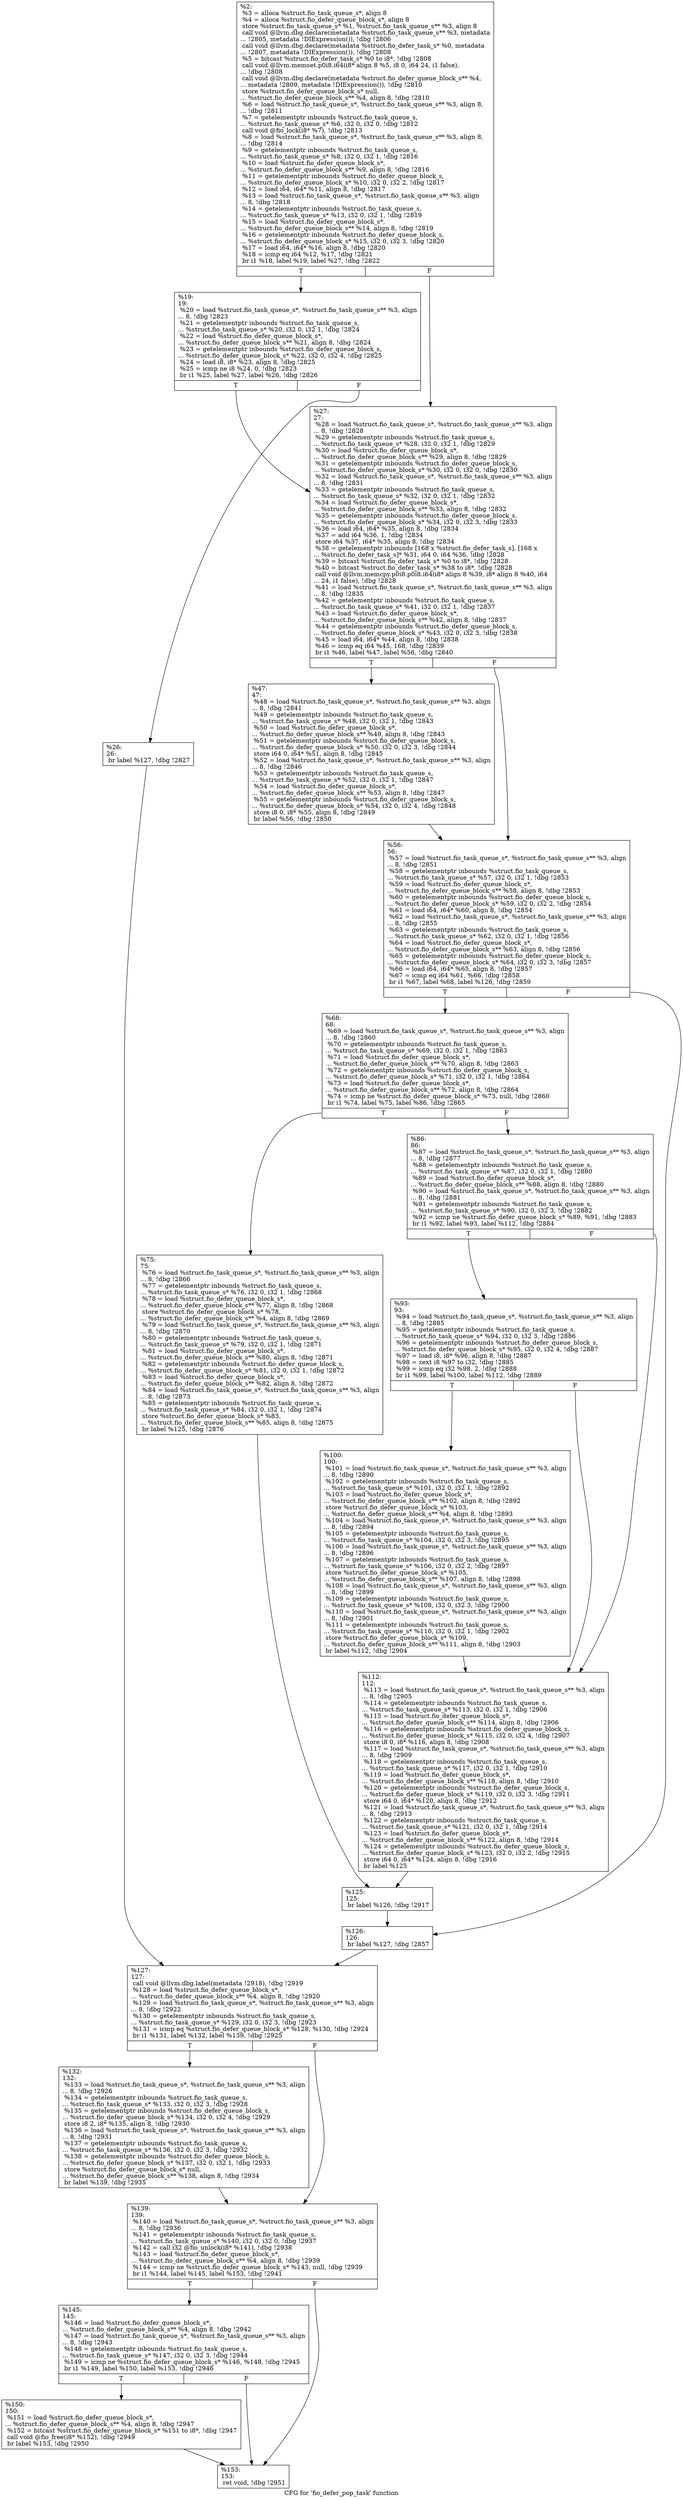 digraph "CFG for 'fio_defer_pop_task' function" {
	label="CFG for 'fio_defer_pop_task' function";

	Node0x556851457d30 [shape=record,label="{%2:\l  %3 = alloca %struct.fio_task_queue_s*, align 8\l  %4 = alloca %struct.fio_defer_queue_block_s*, align 8\l  store %struct.fio_task_queue_s* %1, %struct.fio_task_queue_s** %3, align 8\l  call void @llvm.dbg.declare(metadata %struct.fio_task_queue_s** %3, metadata\l... !2805, metadata !DIExpression()), !dbg !2806\l  call void @llvm.dbg.declare(metadata %struct.fio_defer_task_s* %0, metadata\l... !2807, metadata !DIExpression()), !dbg !2808\l  %5 = bitcast %struct.fio_defer_task_s* %0 to i8*, !dbg !2808\l  call void @llvm.memset.p0i8.i64(i8* align 8 %5, i8 0, i64 24, i1 false),\l... !dbg !2808\l  call void @llvm.dbg.declare(metadata %struct.fio_defer_queue_block_s** %4,\l... metadata !2809, metadata !DIExpression()), !dbg !2810\l  store %struct.fio_defer_queue_block_s* null,\l... %struct.fio_defer_queue_block_s** %4, align 8, !dbg !2810\l  %6 = load %struct.fio_task_queue_s*, %struct.fio_task_queue_s** %3, align 8,\l... !dbg !2811\l  %7 = getelementptr inbounds %struct.fio_task_queue_s,\l... %struct.fio_task_queue_s* %6, i32 0, i32 0, !dbg !2812\l  call void @fio_lock(i8* %7), !dbg !2813\l  %8 = load %struct.fio_task_queue_s*, %struct.fio_task_queue_s** %3, align 8,\l... !dbg !2814\l  %9 = getelementptr inbounds %struct.fio_task_queue_s,\l... %struct.fio_task_queue_s* %8, i32 0, i32 1, !dbg !2816\l  %10 = load %struct.fio_defer_queue_block_s*,\l... %struct.fio_defer_queue_block_s** %9, align 8, !dbg !2816\l  %11 = getelementptr inbounds %struct.fio_defer_queue_block_s,\l... %struct.fio_defer_queue_block_s* %10, i32 0, i32 2, !dbg !2817\l  %12 = load i64, i64* %11, align 8, !dbg !2817\l  %13 = load %struct.fio_task_queue_s*, %struct.fio_task_queue_s** %3, align\l... 8, !dbg !2818\l  %14 = getelementptr inbounds %struct.fio_task_queue_s,\l... %struct.fio_task_queue_s* %13, i32 0, i32 1, !dbg !2819\l  %15 = load %struct.fio_defer_queue_block_s*,\l... %struct.fio_defer_queue_block_s** %14, align 8, !dbg !2819\l  %16 = getelementptr inbounds %struct.fio_defer_queue_block_s,\l... %struct.fio_defer_queue_block_s* %15, i32 0, i32 3, !dbg !2820\l  %17 = load i64, i64* %16, align 8, !dbg !2820\l  %18 = icmp eq i64 %12, %17, !dbg !2821\l  br i1 %18, label %19, label %27, !dbg !2822\l|{<s0>T|<s1>F}}"];
	Node0x556851457d30:s0 -> Node0x5568514590e0;
	Node0x556851457d30:s1 -> Node0x556851459180;
	Node0x5568514590e0 [shape=record,label="{%19:\l19:                                               \l  %20 = load %struct.fio_task_queue_s*, %struct.fio_task_queue_s** %3, align\l... 8, !dbg !2823\l  %21 = getelementptr inbounds %struct.fio_task_queue_s,\l... %struct.fio_task_queue_s* %20, i32 0, i32 1, !dbg !2824\l  %22 = load %struct.fio_defer_queue_block_s*,\l... %struct.fio_defer_queue_block_s** %21, align 8, !dbg !2824\l  %23 = getelementptr inbounds %struct.fio_defer_queue_block_s,\l... %struct.fio_defer_queue_block_s* %22, i32 0, i32 4, !dbg !2825\l  %24 = load i8, i8* %23, align 8, !dbg !2825\l  %25 = icmp ne i8 %24, 0, !dbg !2823\l  br i1 %25, label %27, label %26, !dbg !2826\l|{<s0>T|<s1>F}}"];
	Node0x5568514590e0:s0 -> Node0x556851459180;
	Node0x5568514590e0:s1 -> Node0x556851459130;
	Node0x556851459130 [shape=record,label="{%26:\l26:                                               \l  br label %127, !dbg !2827\l}"];
	Node0x556851459130 -> Node0x5568514594f0;
	Node0x556851459180 [shape=record,label="{%27:\l27:                                               \l  %28 = load %struct.fio_task_queue_s*, %struct.fio_task_queue_s** %3, align\l... 8, !dbg !2828\l  %29 = getelementptr inbounds %struct.fio_task_queue_s,\l... %struct.fio_task_queue_s* %28, i32 0, i32 1, !dbg !2829\l  %30 = load %struct.fio_defer_queue_block_s*,\l... %struct.fio_defer_queue_block_s** %29, align 8, !dbg !2829\l  %31 = getelementptr inbounds %struct.fio_defer_queue_block_s,\l... %struct.fio_defer_queue_block_s* %30, i32 0, i32 0, !dbg !2830\l  %32 = load %struct.fio_task_queue_s*, %struct.fio_task_queue_s** %3, align\l... 8, !dbg !2831\l  %33 = getelementptr inbounds %struct.fio_task_queue_s,\l... %struct.fio_task_queue_s* %32, i32 0, i32 1, !dbg !2832\l  %34 = load %struct.fio_defer_queue_block_s*,\l... %struct.fio_defer_queue_block_s** %33, align 8, !dbg !2832\l  %35 = getelementptr inbounds %struct.fio_defer_queue_block_s,\l... %struct.fio_defer_queue_block_s* %34, i32 0, i32 3, !dbg !2833\l  %36 = load i64, i64* %35, align 8, !dbg !2834\l  %37 = add i64 %36, 1, !dbg !2834\l  store i64 %37, i64* %35, align 8, !dbg !2834\l  %38 = getelementptr inbounds [168 x %struct.fio_defer_task_s], [168 x\l... %struct.fio_defer_task_s]* %31, i64 0, i64 %36, !dbg !2828\l  %39 = bitcast %struct.fio_defer_task_s* %0 to i8*, !dbg !2828\l  %40 = bitcast %struct.fio_defer_task_s* %38 to i8*, !dbg !2828\l  call void @llvm.memcpy.p0i8.p0i8.i64(i8* align 8 %39, i8* align 8 %40, i64\l... 24, i1 false), !dbg !2828\l  %41 = load %struct.fio_task_queue_s*, %struct.fio_task_queue_s** %3, align\l... 8, !dbg !2835\l  %42 = getelementptr inbounds %struct.fio_task_queue_s,\l... %struct.fio_task_queue_s* %41, i32 0, i32 1, !dbg !2837\l  %43 = load %struct.fio_defer_queue_block_s*,\l... %struct.fio_defer_queue_block_s** %42, align 8, !dbg !2837\l  %44 = getelementptr inbounds %struct.fio_defer_queue_block_s,\l... %struct.fio_defer_queue_block_s* %43, i32 0, i32 3, !dbg !2838\l  %45 = load i64, i64* %44, align 8, !dbg !2838\l  %46 = icmp eq i64 %45, 168, !dbg !2839\l  br i1 %46, label %47, label %56, !dbg !2840\l|{<s0>T|<s1>F}}"];
	Node0x556851459180:s0 -> Node0x5568514591d0;
	Node0x556851459180:s1 -> Node0x556851459220;
	Node0x5568514591d0 [shape=record,label="{%47:\l47:                                               \l  %48 = load %struct.fio_task_queue_s*, %struct.fio_task_queue_s** %3, align\l... 8, !dbg !2841\l  %49 = getelementptr inbounds %struct.fio_task_queue_s,\l... %struct.fio_task_queue_s* %48, i32 0, i32 1, !dbg !2843\l  %50 = load %struct.fio_defer_queue_block_s*,\l... %struct.fio_defer_queue_block_s** %49, align 8, !dbg !2843\l  %51 = getelementptr inbounds %struct.fio_defer_queue_block_s,\l... %struct.fio_defer_queue_block_s* %50, i32 0, i32 3, !dbg !2844\l  store i64 0, i64* %51, align 8, !dbg !2845\l  %52 = load %struct.fio_task_queue_s*, %struct.fio_task_queue_s** %3, align\l... 8, !dbg !2846\l  %53 = getelementptr inbounds %struct.fio_task_queue_s,\l... %struct.fio_task_queue_s* %52, i32 0, i32 1, !dbg !2847\l  %54 = load %struct.fio_defer_queue_block_s*,\l... %struct.fio_defer_queue_block_s** %53, align 8, !dbg !2847\l  %55 = getelementptr inbounds %struct.fio_defer_queue_block_s,\l... %struct.fio_defer_queue_block_s* %54, i32 0, i32 4, !dbg !2848\l  store i8 0, i8* %55, align 8, !dbg !2849\l  br label %56, !dbg !2850\l}"];
	Node0x5568514591d0 -> Node0x556851459220;
	Node0x556851459220 [shape=record,label="{%56:\l56:                                               \l  %57 = load %struct.fio_task_queue_s*, %struct.fio_task_queue_s** %3, align\l... 8, !dbg !2851\l  %58 = getelementptr inbounds %struct.fio_task_queue_s,\l... %struct.fio_task_queue_s* %57, i32 0, i32 1, !dbg !2853\l  %59 = load %struct.fio_defer_queue_block_s*,\l... %struct.fio_defer_queue_block_s** %58, align 8, !dbg !2853\l  %60 = getelementptr inbounds %struct.fio_defer_queue_block_s,\l... %struct.fio_defer_queue_block_s* %59, i32 0, i32 2, !dbg !2854\l  %61 = load i64, i64* %60, align 8, !dbg !2854\l  %62 = load %struct.fio_task_queue_s*, %struct.fio_task_queue_s** %3, align\l... 8, !dbg !2855\l  %63 = getelementptr inbounds %struct.fio_task_queue_s,\l... %struct.fio_task_queue_s* %62, i32 0, i32 1, !dbg !2856\l  %64 = load %struct.fio_defer_queue_block_s*,\l... %struct.fio_defer_queue_block_s** %63, align 8, !dbg !2856\l  %65 = getelementptr inbounds %struct.fio_defer_queue_block_s,\l... %struct.fio_defer_queue_block_s* %64, i32 0, i32 3, !dbg !2857\l  %66 = load i64, i64* %65, align 8, !dbg !2857\l  %67 = icmp eq i64 %61, %66, !dbg !2858\l  br i1 %67, label %68, label %126, !dbg !2859\l|{<s0>T|<s1>F}}"];
	Node0x556851459220:s0 -> Node0x556851459270;
	Node0x556851459220:s1 -> Node0x5568514594a0;
	Node0x556851459270 [shape=record,label="{%68:\l68:                                               \l  %69 = load %struct.fio_task_queue_s*, %struct.fio_task_queue_s** %3, align\l... 8, !dbg !2860\l  %70 = getelementptr inbounds %struct.fio_task_queue_s,\l... %struct.fio_task_queue_s* %69, i32 0, i32 1, !dbg !2863\l  %71 = load %struct.fio_defer_queue_block_s*,\l... %struct.fio_defer_queue_block_s** %70, align 8, !dbg !2863\l  %72 = getelementptr inbounds %struct.fio_defer_queue_block_s,\l... %struct.fio_defer_queue_block_s* %71, i32 0, i32 1, !dbg !2864\l  %73 = load %struct.fio_defer_queue_block_s*,\l... %struct.fio_defer_queue_block_s** %72, align 8, !dbg !2864\l  %74 = icmp ne %struct.fio_defer_queue_block_s* %73, null, !dbg !2860\l  br i1 %74, label %75, label %86, !dbg !2865\l|{<s0>T|<s1>F}}"];
	Node0x556851459270:s0 -> Node0x5568514592c0;
	Node0x556851459270:s1 -> Node0x556851459310;
	Node0x5568514592c0 [shape=record,label="{%75:\l75:                                               \l  %76 = load %struct.fio_task_queue_s*, %struct.fio_task_queue_s** %3, align\l... 8, !dbg !2866\l  %77 = getelementptr inbounds %struct.fio_task_queue_s,\l... %struct.fio_task_queue_s* %76, i32 0, i32 1, !dbg !2868\l  %78 = load %struct.fio_defer_queue_block_s*,\l... %struct.fio_defer_queue_block_s** %77, align 8, !dbg !2868\l  store %struct.fio_defer_queue_block_s* %78,\l... %struct.fio_defer_queue_block_s** %4, align 8, !dbg !2869\l  %79 = load %struct.fio_task_queue_s*, %struct.fio_task_queue_s** %3, align\l... 8, !dbg !2870\l  %80 = getelementptr inbounds %struct.fio_task_queue_s,\l... %struct.fio_task_queue_s* %79, i32 0, i32 1, !dbg !2871\l  %81 = load %struct.fio_defer_queue_block_s*,\l... %struct.fio_defer_queue_block_s** %80, align 8, !dbg !2871\l  %82 = getelementptr inbounds %struct.fio_defer_queue_block_s,\l... %struct.fio_defer_queue_block_s* %81, i32 0, i32 1, !dbg !2872\l  %83 = load %struct.fio_defer_queue_block_s*,\l... %struct.fio_defer_queue_block_s** %82, align 8, !dbg !2872\l  %84 = load %struct.fio_task_queue_s*, %struct.fio_task_queue_s** %3, align\l... 8, !dbg !2873\l  %85 = getelementptr inbounds %struct.fio_task_queue_s,\l... %struct.fio_task_queue_s* %84, i32 0, i32 1, !dbg !2874\l  store %struct.fio_defer_queue_block_s* %83,\l... %struct.fio_defer_queue_block_s** %85, align 8, !dbg !2875\l  br label %125, !dbg !2876\l}"];
	Node0x5568514592c0 -> Node0x556851459450;
	Node0x556851459310 [shape=record,label="{%86:\l86:                                               \l  %87 = load %struct.fio_task_queue_s*, %struct.fio_task_queue_s** %3, align\l... 8, !dbg !2877\l  %88 = getelementptr inbounds %struct.fio_task_queue_s,\l... %struct.fio_task_queue_s* %87, i32 0, i32 1, !dbg !2880\l  %89 = load %struct.fio_defer_queue_block_s*,\l... %struct.fio_defer_queue_block_s** %88, align 8, !dbg !2880\l  %90 = load %struct.fio_task_queue_s*, %struct.fio_task_queue_s** %3, align\l... 8, !dbg !2881\l  %91 = getelementptr inbounds %struct.fio_task_queue_s,\l... %struct.fio_task_queue_s* %90, i32 0, i32 3, !dbg !2882\l  %92 = icmp ne %struct.fio_defer_queue_block_s* %89, %91, !dbg !2883\l  br i1 %92, label %93, label %112, !dbg !2884\l|{<s0>T|<s1>F}}"];
	Node0x556851459310:s0 -> Node0x556851459360;
	Node0x556851459310:s1 -> Node0x556851459400;
	Node0x556851459360 [shape=record,label="{%93:\l93:                                               \l  %94 = load %struct.fio_task_queue_s*, %struct.fio_task_queue_s** %3, align\l... 8, !dbg !2885\l  %95 = getelementptr inbounds %struct.fio_task_queue_s,\l... %struct.fio_task_queue_s* %94, i32 0, i32 3, !dbg !2886\l  %96 = getelementptr inbounds %struct.fio_defer_queue_block_s,\l... %struct.fio_defer_queue_block_s* %95, i32 0, i32 4, !dbg !2887\l  %97 = load i8, i8* %96, align 8, !dbg !2887\l  %98 = zext i8 %97 to i32, !dbg !2885\l  %99 = icmp eq i32 %98, 2, !dbg !2888\l  br i1 %99, label %100, label %112, !dbg !2889\l|{<s0>T|<s1>F}}"];
	Node0x556851459360:s0 -> Node0x5568514593b0;
	Node0x556851459360:s1 -> Node0x556851459400;
	Node0x5568514593b0 [shape=record,label="{%100:\l100:                                              \l  %101 = load %struct.fio_task_queue_s*, %struct.fio_task_queue_s** %3, align\l... 8, !dbg !2890\l  %102 = getelementptr inbounds %struct.fio_task_queue_s,\l... %struct.fio_task_queue_s* %101, i32 0, i32 1, !dbg !2892\l  %103 = load %struct.fio_defer_queue_block_s*,\l... %struct.fio_defer_queue_block_s** %102, align 8, !dbg !2892\l  store %struct.fio_defer_queue_block_s* %103,\l... %struct.fio_defer_queue_block_s** %4, align 8, !dbg !2893\l  %104 = load %struct.fio_task_queue_s*, %struct.fio_task_queue_s** %3, align\l... 8, !dbg !2894\l  %105 = getelementptr inbounds %struct.fio_task_queue_s,\l... %struct.fio_task_queue_s* %104, i32 0, i32 3, !dbg !2895\l  %106 = load %struct.fio_task_queue_s*, %struct.fio_task_queue_s** %3, align\l... 8, !dbg !2896\l  %107 = getelementptr inbounds %struct.fio_task_queue_s,\l... %struct.fio_task_queue_s* %106, i32 0, i32 2, !dbg !2897\l  store %struct.fio_defer_queue_block_s* %105,\l... %struct.fio_defer_queue_block_s** %107, align 8, !dbg !2898\l  %108 = load %struct.fio_task_queue_s*, %struct.fio_task_queue_s** %3, align\l... 8, !dbg !2899\l  %109 = getelementptr inbounds %struct.fio_task_queue_s,\l... %struct.fio_task_queue_s* %108, i32 0, i32 3, !dbg !2900\l  %110 = load %struct.fio_task_queue_s*, %struct.fio_task_queue_s** %3, align\l... 8, !dbg !2901\l  %111 = getelementptr inbounds %struct.fio_task_queue_s,\l... %struct.fio_task_queue_s* %110, i32 0, i32 1, !dbg !2902\l  store %struct.fio_defer_queue_block_s* %109,\l... %struct.fio_defer_queue_block_s** %111, align 8, !dbg !2903\l  br label %112, !dbg !2904\l}"];
	Node0x5568514593b0 -> Node0x556851459400;
	Node0x556851459400 [shape=record,label="{%112:\l112:                                              \l  %113 = load %struct.fio_task_queue_s*, %struct.fio_task_queue_s** %3, align\l... 8, !dbg !2905\l  %114 = getelementptr inbounds %struct.fio_task_queue_s,\l... %struct.fio_task_queue_s* %113, i32 0, i32 1, !dbg !2906\l  %115 = load %struct.fio_defer_queue_block_s*,\l... %struct.fio_defer_queue_block_s** %114, align 8, !dbg !2906\l  %116 = getelementptr inbounds %struct.fio_defer_queue_block_s,\l... %struct.fio_defer_queue_block_s* %115, i32 0, i32 4, !dbg !2907\l  store i8 0, i8* %116, align 8, !dbg !2908\l  %117 = load %struct.fio_task_queue_s*, %struct.fio_task_queue_s** %3, align\l... 8, !dbg !2909\l  %118 = getelementptr inbounds %struct.fio_task_queue_s,\l... %struct.fio_task_queue_s* %117, i32 0, i32 1, !dbg !2910\l  %119 = load %struct.fio_defer_queue_block_s*,\l... %struct.fio_defer_queue_block_s** %118, align 8, !dbg !2910\l  %120 = getelementptr inbounds %struct.fio_defer_queue_block_s,\l... %struct.fio_defer_queue_block_s* %119, i32 0, i32 3, !dbg !2911\l  store i64 0, i64* %120, align 8, !dbg !2912\l  %121 = load %struct.fio_task_queue_s*, %struct.fio_task_queue_s** %3, align\l... 8, !dbg !2913\l  %122 = getelementptr inbounds %struct.fio_task_queue_s,\l... %struct.fio_task_queue_s* %121, i32 0, i32 1, !dbg !2914\l  %123 = load %struct.fio_defer_queue_block_s*,\l... %struct.fio_defer_queue_block_s** %122, align 8, !dbg !2914\l  %124 = getelementptr inbounds %struct.fio_defer_queue_block_s,\l... %struct.fio_defer_queue_block_s* %123, i32 0, i32 2, !dbg !2915\l  store i64 0, i64* %124, align 8, !dbg !2916\l  br label %125\l}"];
	Node0x556851459400 -> Node0x556851459450;
	Node0x556851459450 [shape=record,label="{%125:\l125:                                              \l  br label %126, !dbg !2917\l}"];
	Node0x556851459450 -> Node0x5568514594a0;
	Node0x5568514594a0 [shape=record,label="{%126:\l126:                                              \l  br label %127, !dbg !2857\l}"];
	Node0x5568514594a0 -> Node0x5568514594f0;
	Node0x5568514594f0 [shape=record,label="{%127:\l127:                                              \l  call void @llvm.dbg.label(metadata !2918), !dbg !2919\l  %128 = load %struct.fio_defer_queue_block_s*,\l... %struct.fio_defer_queue_block_s** %4, align 8, !dbg !2920\l  %129 = load %struct.fio_task_queue_s*, %struct.fio_task_queue_s** %3, align\l... 8, !dbg !2922\l  %130 = getelementptr inbounds %struct.fio_task_queue_s,\l... %struct.fio_task_queue_s* %129, i32 0, i32 3, !dbg !2923\l  %131 = icmp eq %struct.fio_defer_queue_block_s* %128, %130, !dbg !2924\l  br i1 %131, label %132, label %139, !dbg !2925\l|{<s0>T|<s1>F}}"];
	Node0x5568514594f0:s0 -> Node0x556851459540;
	Node0x5568514594f0:s1 -> Node0x556851459590;
	Node0x556851459540 [shape=record,label="{%132:\l132:                                              \l  %133 = load %struct.fio_task_queue_s*, %struct.fio_task_queue_s** %3, align\l... 8, !dbg !2926\l  %134 = getelementptr inbounds %struct.fio_task_queue_s,\l... %struct.fio_task_queue_s* %133, i32 0, i32 3, !dbg !2928\l  %135 = getelementptr inbounds %struct.fio_defer_queue_block_s,\l... %struct.fio_defer_queue_block_s* %134, i32 0, i32 4, !dbg !2929\l  store i8 2, i8* %135, align 8, !dbg !2930\l  %136 = load %struct.fio_task_queue_s*, %struct.fio_task_queue_s** %3, align\l... 8, !dbg !2931\l  %137 = getelementptr inbounds %struct.fio_task_queue_s,\l... %struct.fio_task_queue_s* %136, i32 0, i32 3, !dbg !2932\l  %138 = getelementptr inbounds %struct.fio_defer_queue_block_s,\l... %struct.fio_defer_queue_block_s* %137, i32 0, i32 1, !dbg !2933\l  store %struct.fio_defer_queue_block_s* null,\l... %struct.fio_defer_queue_block_s** %138, align 8, !dbg !2934\l  br label %139, !dbg !2935\l}"];
	Node0x556851459540 -> Node0x556851459590;
	Node0x556851459590 [shape=record,label="{%139:\l139:                                              \l  %140 = load %struct.fio_task_queue_s*, %struct.fio_task_queue_s** %3, align\l... 8, !dbg !2936\l  %141 = getelementptr inbounds %struct.fio_task_queue_s,\l... %struct.fio_task_queue_s* %140, i32 0, i32 0, !dbg !2937\l  %142 = call i32 @fio_unlock(i8* %141), !dbg !2938\l  %143 = load %struct.fio_defer_queue_block_s*,\l... %struct.fio_defer_queue_block_s** %4, align 8, !dbg !2939\l  %144 = icmp ne %struct.fio_defer_queue_block_s* %143, null, !dbg !2939\l  br i1 %144, label %145, label %153, !dbg !2941\l|{<s0>T|<s1>F}}"];
	Node0x556851459590:s0 -> Node0x5568514595e0;
	Node0x556851459590:s1 -> Node0x556851459680;
	Node0x5568514595e0 [shape=record,label="{%145:\l145:                                              \l  %146 = load %struct.fio_defer_queue_block_s*,\l... %struct.fio_defer_queue_block_s** %4, align 8, !dbg !2942\l  %147 = load %struct.fio_task_queue_s*, %struct.fio_task_queue_s** %3, align\l... 8, !dbg !2943\l  %148 = getelementptr inbounds %struct.fio_task_queue_s,\l... %struct.fio_task_queue_s* %147, i32 0, i32 3, !dbg !2944\l  %149 = icmp ne %struct.fio_defer_queue_block_s* %146, %148, !dbg !2945\l  br i1 %149, label %150, label %153, !dbg !2946\l|{<s0>T|<s1>F}}"];
	Node0x5568514595e0:s0 -> Node0x556851459630;
	Node0x5568514595e0:s1 -> Node0x556851459680;
	Node0x556851459630 [shape=record,label="{%150:\l150:                                              \l  %151 = load %struct.fio_defer_queue_block_s*,\l... %struct.fio_defer_queue_block_s** %4, align 8, !dbg !2947\l  %152 = bitcast %struct.fio_defer_queue_block_s* %151 to i8*, !dbg !2947\l  call void @fio_free(i8* %152), !dbg !2949\l  br label %153, !dbg !2950\l}"];
	Node0x556851459630 -> Node0x556851459680;
	Node0x556851459680 [shape=record,label="{%153:\l153:                                              \l  ret void, !dbg !2951\l}"];
}
